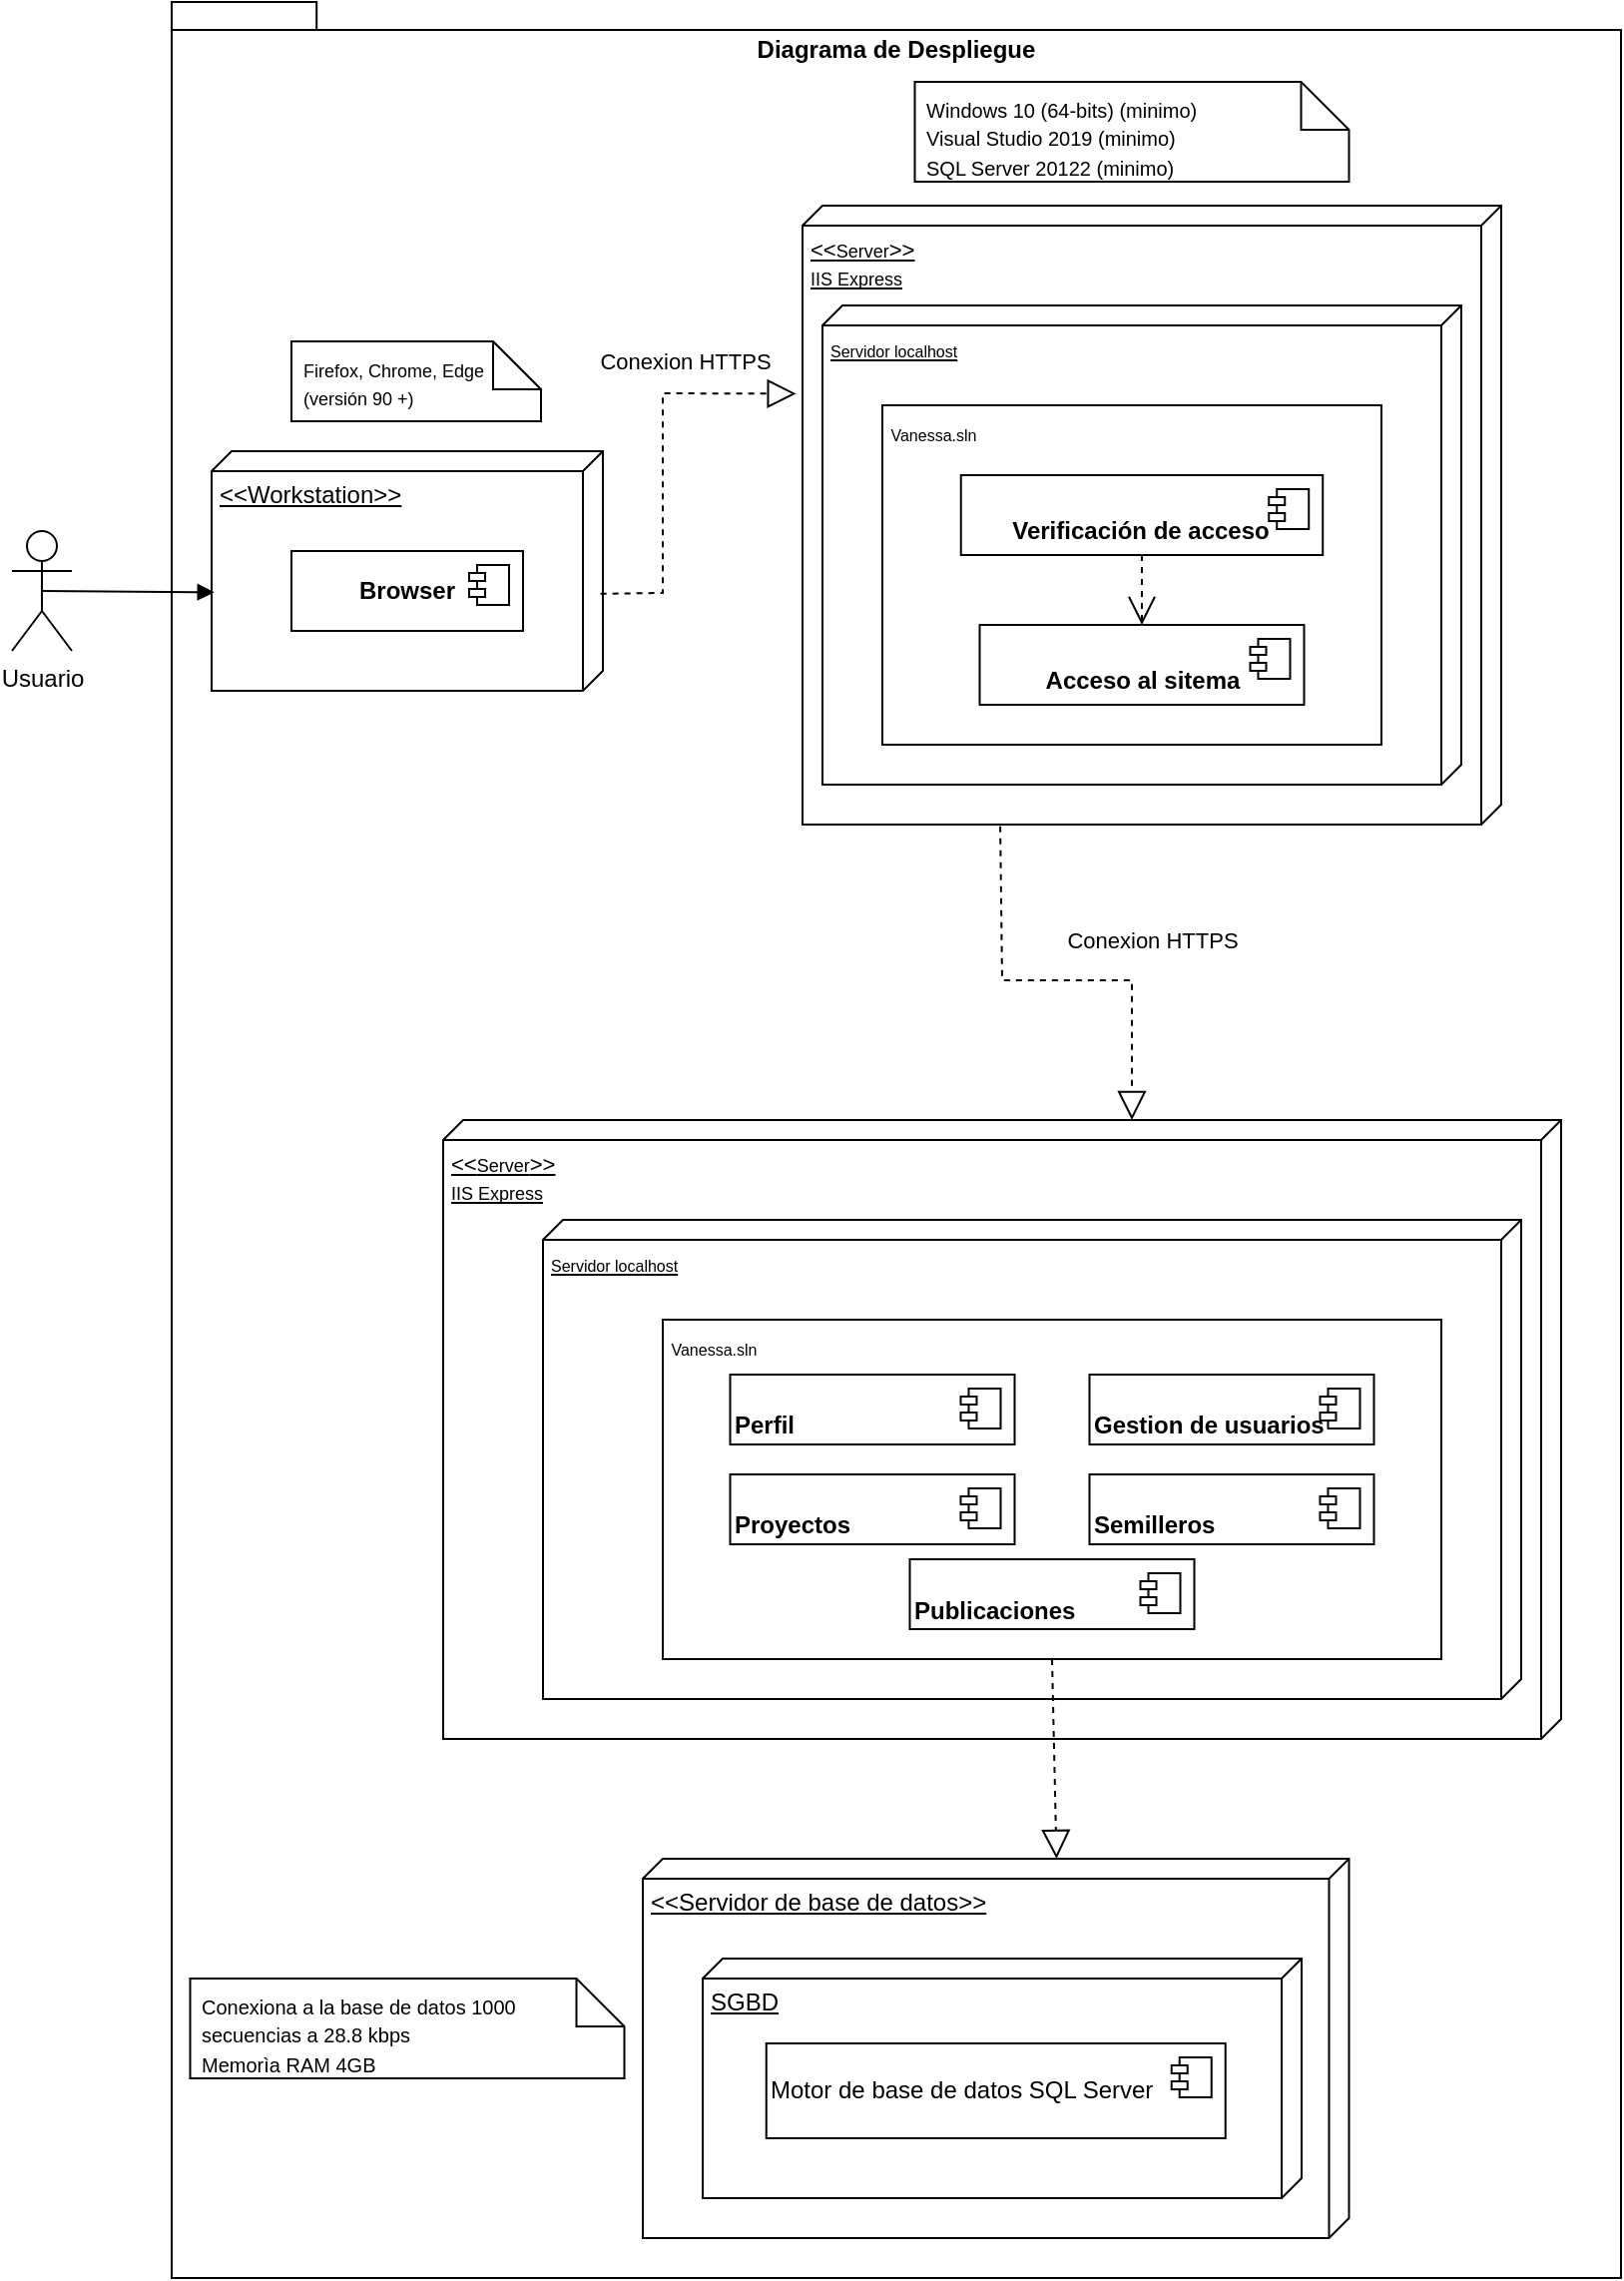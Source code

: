 <mxfile version="24.7.17">
  <diagram name="Página-1" id="_k0i-jU0oLAjrkkL1CsF">
    <mxGraphModel dx="1035" dy="2964" grid="1" gridSize="10" guides="1" tooltips="1" connect="1" arrows="1" fold="1" page="1" pageScale="1" pageWidth="827" pageHeight="1169" math="0" shadow="0">
      <root>
        <mxCell id="0" />
        <mxCell id="1" parent="0" />
        <mxCell id="mATze2t21B-bZjF-r76W-9" value="Diagrama de Despliegue" style="shape=folder;fontStyle=1;spacingTop=10;tabWidth=40;tabHeight=14;tabPosition=left;html=1;whiteSpace=wrap;verticalAlign=top;horizontal=1;" vertex="1" parent="1">
          <mxGeometry x="94" y="-2320" width="726" height="1140" as="geometry" />
        </mxCell>
        <mxCell id="mATze2t21B-bZjF-r76W-10" value="&amp;lt;&amp;lt;Workstation&amp;gt;&amp;gt;" style="verticalAlign=top;align=left;spacingTop=8;spacingLeft=2;spacingRight=12;shape=cube;size=10;direction=south;fontStyle=4;html=1;whiteSpace=wrap;" vertex="1" parent="1">
          <mxGeometry x="114" y="-2095" width="196" height="120" as="geometry" />
        </mxCell>
        <mxCell id="mATze2t21B-bZjF-r76W-11" value="Usuario" style="shape=umlActor;verticalLabelPosition=bottom;verticalAlign=top;html=1;" vertex="1" parent="1">
          <mxGeometry x="14" y="-2055" width="30" height="60" as="geometry" />
        </mxCell>
        <mxCell id="mATze2t21B-bZjF-r76W-12" value="&lt;b&gt;Browser&lt;/b&gt;" style="html=1;dropTarget=0;whiteSpace=wrap;" vertex="1" parent="1">
          <mxGeometry x="154" y="-2045" width="116" height="40" as="geometry" />
        </mxCell>
        <mxCell id="mATze2t21B-bZjF-r76W-13" value="" style="shape=module;jettyWidth=8;jettyHeight=4;" vertex="1" parent="mATze2t21B-bZjF-r76W-12">
          <mxGeometry x="1" width="20" height="20" relative="1" as="geometry">
            <mxPoint x="-27" y="7" as="offset" />
          </mxGeometry>
        </mxCell>
        <mxCell id="mATze2t21B-bZjF-r76W-14" value="" style="shape=note2;size=24;childLayout=stackLayout;horizontalStack=0;resizeParent=1;resizeParentMax=0;resizeLast=0;collapsible=0;marginBottom=0;html=1;container=1;verticalAlign=bottom;" vertex="1" parent="1">
          <mxGeometry x="154" y="-2150" width="125" height="40" as="geometry" />
        </mxCell>
        <mxCell id="mATze2t21B-bZjF-r76W-15" value="&lt;div&gt;&lt;span style=&quot;font-size: 9px; background-color: initial;&quot;&gt;Firefox, Chrome, Edge (versión 90 +)&lt;/span&gt;&lt;br&gt;&lt;/div&gt;" style="text;html=1;strokeColor=none;fillColor=none;align=left;verticalAlign=top;spacingLeft=4;spacingRight=4;overflow=hidden;rotatable=0;points=[[0,0.5],[1,0.5]];portConstraint=eastwest;whiteSpace=wrap;" vertex="1" parent="mATze2t21B-bZjF-r76W-14">
          <mxGeometry width="125" height="40" as="geometry" />
        </mxCell>
        <mxCell id="mATze2t21B-bZjF-r76W-18" value="&lt;font style=&quot;font-size: 11px;&quot;&gt;&amp;lt;&amp;lt;&lt;/font&gt;&lt;font style=&quot;font-size: 9px;&quot;&gt;Server&lt;/font&gt;&lt;font style=&quot;font-size: 11px;&quot;&gt;&amp;gt;&amp;gt;&lt;/font&gt;&lt;div style=&quot;&quot;&gt;&lt;font style=&quot;font-size: 9px;&quot;&gt;IIS Express&lt;/font&gt;&lt;/div&gt;" style="verticalAlign=top;align=left;spacingTop=8;spacingLeft=2;spacingRight=12;shape=cube;size=10;direction=south;fontStyle=4;html=1;whiteSpace=wrap;" vertex="1" parent="1">
          <mxGeometry x="410" y="-2218" width="350" height="310" as="geometry" />
        </mxCell>
        <mxCell id="mATze2t21B-bZjF-r76W-19" value="" style="html=1;verticalAlign=bottom;endArrow=block;curved=0;rounded=0;exitX=0.5;exitY=0.5;exitDx=0;exitDy=0;exitPerimeter=0;entryX=0.589;entryY=0.993;entryDx=0;entryDy=0;entryPerimeter=0;" edge="1" parent="1" source="mATze2t21B-bZjF-r76W-11" target="mATze2t21B-bZjF-r76W-10">
          <mxGeometry width="80" relative="1" as="geometry">
            <mxPoint x="50" y="-2015.59" as="sourcePoint" />
            <mxPoint x="130" y="-2015.59" as="targetPoint" />
          </mxGeometry>
        </mxCell>
        <mxCell id="mATze2t21B-bZjF-r76W-20" value="&lt;font style=&quot;font-size: 8px;&quot;&gt;Servidor localhost&lt;/font&gt;" style="verticalAlign=top;align=left;spacingTop=8;spacingLeft=2;spacingRight=12;shape=cube;size=10;direction=south;fontStyle=4;html=1;whiteSpace=wrap;" vertex="1" parent="1">
          <mxGeometry x="420" y="-2168" width="320" height="240" as="geometry" />
        </mxCell>
        <mxCell id="mATze2t21B-bZjF-r76W-21" value="&lt;font style=&quot;font-size: 8px;&quot;&gt;&amp;nbsp;Vanessa.sln&lt;/font&gt;" style="html=1;whiteSpace=wrap;align=left;verticalAlign=top;" vertex="1" parent="1">
          <mxGeometry x="450" y="-2118" width="250" height="170" as="geometry" />
        </mxCell>
        <mxCell id="mATze2t21B-bZjF-r76W-22" value="&lt;br&gt;&lt;b&gt;Verificación de acceso&lt;/b&gt;" style="html=1;dropTarget=0;whiteSpace=wrap;" vertex="1" parent="1">
          <mxGeometry x="489.37" y="-2083" width="181.25" height="40" as="geometry" />
        </mxCell>
        <mxCell id="mATze2t21B-bZjF-r76W-23" value="" style="shape=module;jettyWidth=8;jettyHeight=4;" vertex="1" parent="mATze2t21B-bZjF-r76W-22">
          <mxGeometry x="1" width="20" height="20" relative="1" as="geometry">
            <mxPoint x="-27" y="7" as="offset" />
          </mxGeometry>
        </mxCell>
        <mxCell id="mATze2t21B-bZjF-r76W-26" value="&lt;br&gt;&lt;b&gt;Acceso al sitema&lt;/b&gt;" style="html=1;dropTarget=0;whiteSpace=wrap;" vertex="1" parent="1">
          <mxGeometry x="498.75" y="-2008" width="162.5" height="40" as="geometry" />
        </mxCell>
        <mxCell id="mATze2t21B-bZjF-r76W-27" value="" style="shape=module;jettyWidth=8;jettyHeight=4;" vertex="1" parent="mATze2t21B-bZjF-r76W-26">
          <mxGeometry x="1" width="20" height="20" relative="1" as="geometry">
            <mxPoint x="-27" y="7" as="offset" />
          </mxGeometry>
        </mxCell>
        <mxCell id="mATze2t21B-bZjF-r76W-28" value="" style="endArrow=block;dashed=1;endFill=0;endSize=12;html=1;rounded=0;exitX=0.595;exitY=0.006;exitDx=0;exitDy=0;exitPerimeter=0;entryX=0.304;entryY=1.009;entryDx=0;entryDy=0;entryPerimeter=0;" edge="1" parent="1" source="mATze2t21B-bZjF-r76W-10" target="mATze2t21B-bZjF-r76W-18">
          <mxGeometry width="160" relative="1" as="geometry">
            <mxPoint x="490" y="-2130" as="sourcePoint" />
            <mxPoint x="650" y="-2130" as="targetPoint" />
            <Array as="points">
              <mxPoint x="340" y="-2024" />
              <mxPoint x="340" y="-2124" />
            </Array>
          </mxGeometry>
        </mxCell>
        <mxCell id="mATze2t21B-bZjF-r76W-29" value="Conexion HTTPS" style="edgeLabel;html=1;align=center;verticalAlign=middle;resizable=0;points=[];rotation=0;" vertex="1" connectable="0" parent="mATze2t21B-bZjF-r76W-28">
          <mxGeometry x="0.471" y="1" relative="1" as="geometry">
            <mxPoint x="-4" y="-15" as="offset" />
          </mxGeometry>
        </mxCell>
        <mxCell id="mATze2t21B-bZjF-r76W-30" value="" style="endArrow=open;endSize=12;dashed=1;html=1;rounded=0;exitX=0.5;exitY=1;exitDx=0;exitDy=0;entryX=0.5;entryY=0;entryDx=0;entryDy=0;" edge="1" parent="1" source="mATze2t21B-bZjF-r76W-22" target="mATze2t21B-bZjF-r76W-26">
          <mxGeometry width="160" relative="1" as="geometry">
            <mxPoint x="520" y="-2100" as="sourcePoint" />
            <mxPoint x="680" y="-2100" as="targetPoint" />
          </mxGeometry>
        </mxCell>
        <mxCell id="mATze2t21B-bZjF-r76W-33" value="&lt;font style=&quot;font-size: 11px;&quot;&gt;&amp;lt;&amp;lt;&lt;/font&gt;&lt;font style=&quot;font-size: 9px;&quot;&gt;Server&lt;/font&gt;&lt;font style=&quot;font-size: 11px;&quot;&gt;&amp;gt;&amp;gt;&lt;/font&gt;&lt;div style=&quot;&quot;&gt;&lt;font style=&quot;font-size: 9px;&quot;&gt;IIS Express&lt;/font&gt;&lt;/div&gt;" style="verticalAlign=top;align=left;spacingTop=8;spacingLeft=2;spacingRight=12;shape=cube;size=10;direction=south;fontStyle=4;html=1;whiteSpace=wrap;" vertex="1" parent="1">
          <mxGeometry x="230" y="-1760" width="560" height="310" as="geometry" />
        </mxCell>
        <mxCell id="mATze2t21B-bZjF-r76W-34" value="&lt;font style=&quot;font-size: 8px;&quot;&gt;Servidor localhost&lt;/font&gt;" style="verticalAlign=top;align=left;spacingTop=8;spacingLeft=2;spacingRight=12;shape=cube;size=10;direction=south;fontStyle=4;html=1;whiteSpace=wrap;" vertex="1" parent="1">
          <mxGeometry x="280" y="-1710" width="490" height="240" as="geometry" />
        </mxCell>
        <mxCell id="mATze2t21B-bZjF-r76W-35" value="&lt;font style=&quot;font-size: 8px;&quot;&gt;&amp;nbsp;Vanessa.sln&lt;/font&gt;" style="html=1;whiteSpace=wrap;align=left;verticalAlign=top;" vertex="1" parent="1">
          <mxGeometry x="340" y="-1660" width="390" height="170" as="geometry" />
        </mxCell>
        <mxCell id="mATze2t21B-bZjF-r76W-37" value="" style="shape=note2;size=24;childLayout=stackLayout;horizontalStack=0;resizeParent=1;resizeParentMax=0;resizeLast=0;collapsible=0;marginBottom=0;html=1;container=1;verticalAlign=bottom;" vertex="1" parent="1">
          <mxGeometry x="466.25" y="-2280" width="217.5" height="50" as="geometry" />
        </mxCell>
        <mxCell id="mATze2t21B-bZjF-r76W-38" value="&lt;font size=&quot;1&quot;&gt;Windows 10 (64-bits) (minimo)&lt;/font&gt;&lt;div&gt;&lt;font size=&quot;1&quot;&gt;Visual Studio 2019 (minimo)&lt;/font&gt;&lt;/div&gt;&lt;div&gt;&lt;font size=&quot;1&quot;&gt;SQL Server 20122 (minimo)&lt;/font&gt;&lt;/div&gt;" style="text;html=1;strokeColor=none;fillColor=none;align=left;verticalAlign=top;spacingLeft=4;spacingRight=4;overflow=hidden;rotatable=0;points=[[0,0.5],[1,0.5]];portConstraint=eastwest;whiteSpace=wrap;" vertex="1" parent="mATze2t21B-bZjF-r76W-37">
          <mxGeometry width="217.5" height="50" as="geometry" />
        </mxCell>
        <mxCell id="mATze2t21B-bZjF-r76W-40" value="" style="endArrow=block;dashed=1;endFill=0;endSize=12;html=1;rounded=0;exitX=1.003;exitY=0.717;exitDx=0;exitDy=0;exitPerimeter=0;entryX=0;entryY=0;entryDx=0;entryDy=215;entryPerimeter=0;" edge="1" parent="1" source="mATze2t21B-bZjF-r76W-18" target="mATze2t21B-bZjF-r76W-33">
          <mxGeometry width="160" relative="1" as="geometry">
            <mxPoint x="290" y="-1720" as="sourcePoint" />
            <mxPoint x="450" y="-1720" as="targetPoint" />
            <Array as="points">
              <mxPoint x="510" y="-1830" />
              <mxPoint x="575" y="-1830" />
            </Array>
          </mxGeometry>
        </mxCell>
        <mxCell id="mATze2t21B-bZjF-r76W-41" value="Conexion HTTPS" style="edgeLabel;html=1;align=center;verticalAlign=middle;resizable=0;points=[];rotation=0;" vertex="1" connectable="0" parent="1">
          <mxGeometry x="585.005" y="-1849.997" as="geometry" />
        </mxCell>
        <mxCell id="mATze2t21B-bZjF-r76W-42" value="&lt;br&gt;&lt;b&gt;Perfil&lt;/b&gt;" style="html=1;dropTarget=0;whiteSpace=wrap;align=left;" vertex="1" parent="1">
          <mxGeometry x="373.75" y="-1632.5" width="142.5" height="35" as="geometry" />
        </mxCell>
        <mxCell id="mATze2t21B-bZjF-r76W-43" value="" style="shape=module;jettyWidth=8;jettyHeight=4;" vertex="1" parent="mATze2t21B-bZjF-r76W-42">
          <mxGeometry x="1" width="20" height="20" relative="1" as="geometry">
            <mxPoint x="-27" y="7" as="offset" />
          </mxGeometry>
        </mxCell>
        <mxCell id="mATze2t21B-bZjF-r76W-44" value="&lt;br&gt;&lt;b&gt;Semilleros&lt;/b&gt;" style="html=1;dropTarget=0;whiteSpace=wrap;align=left;" vertex="1" parent="1">
          <mxGeometry x="553.75" y="-1582.5" width="142.5" height="35" as="geometry" />
        </mxCell>
        <mxCell id="mATze2t21B-bZjF-r76W-45" value="" style="shape=module;jettyWidth=8;jettyHeight=4;" vertex="1" parent="mATze2t21B-bZjF-r76W-44">
          <mxGeometry x="1" width="20" height="20" relative="1" as="geometry">
            <mxPoint x="-27" y="7" as="offset" />
          </mxGeometry>
        </mxCell>
        <mxCell id="mATze2t21B-bZjF-r76W-46" value="&lt;br&gt;&lt;b&gt;Proyectos&lt;/b&gt;" style="html=1;dropTarget=0;whiteSpace=wrap;align=left;" vertex="1" parent="1">
          <mxGeometry x="373.75" y="-1582.5" width="142.5" height="35" as="geometry" />
        </mxCell>
        <mxCell id="mATze2t21B-bZjF-r76W-47" value="" style="shape=module;jettyWidth=8;jettyHeight=4;" vertex="1" parent="mATze2t21B-bZjF-r76W-46">
          <mxGeometry x="1" width="20" height="20" relative="1" as="geometry">
            <mxPoint x="-27" y="7" as="offset" />
          </mxGeometry>
        </mxCell>
        <mxCell id="mATze2t21B-bZjF-r76W-48" value="&lt;br&gt;&lt;b&gt;Publicaciones&lt;/b&gt;" style="html=1;dropTarget=0;whiteSpace=wrap;align=left;" vertex="1" parent="1">
          <mxGeometry x="463.75" y="-1540" width="142.5" height="35" as="geometry" />
        </mxCell>
        <mxCell id="mATze2t21B-bZjF-r76W-49" value="" style="shape=module;jettyWidth=8;jettyHeight=4;" vertex="1" parent="mATze2t21B-bZjF-r76W-48">
          <mxGeometry x="1" width="20" height="20" relative="1" as="geometry">
            <mxPoint x="-27" y="7" as="offset" />
          </mxGeometry>
        </mxCell>
        <mxCell id="mATze2t21B-bZjF-r76W-51" value="&lt;br&gt;&lt;b&gt;Gestion de usuarios&lt;/b&gt;" style="html=1;dropTarget=0;whiteSpace=wrap;align=left;" vertex="1" parent="1">
          <mxGeometry x="553.75" y="-1632.5" width="142.5" height="35" as="geometry" />
        </mxCell>
        <mxCell id="mATze2t21B-bZjF-r76W-52" value="" style="shape=module;jettyWidth=8;jettyHeight=4;" vertex="1" parent="mATze2t21B-bZjF-r76W-51">
          <mxGeometry x="1" width="20" height="20" relative="1" as="geometry">
            <mxPoint x="-27" y="7" as="offset" />
          </mxGeometry>
        </mxCell>
        <mxCell id="mATze2t21B-bZjF-r76W-53" value="&amp;lt;&amp;lt;Servidor de base de datos&amp;gt;&amp;gt;" style="verticalAlign=top;align=left;spacingTop=8;spacingLeft=2;spacingRight=12;shape=cube;size=10;direction=south;fontStyle=4;html=1;whiteSpace=wrap;" vertex="1" parent="1">
          <mxGeometry x="330" y="-1390" width="353.75" height="190" as="geometry" />
        </mxCell>
        <mxCell id="mATze2t21B-bZjF-r76W-54" value="" style="endArrow=block;dashed=1;endFill=0;endSize=12;html=1;rounded=0;exitX=0.5;exitY=1;exitDx=0;exitDy=0;entryX=0;entryY=0;entryDx=0;entryDy=146.5;entryPerimeter=0;" edge="1" parent="1" source="mATze2t21B-bZjF-r76W-35" target="mATze2t21B-bZjF-r76W-53">
          <mxGeometry width="160" relative="1" as="geometry">
            <mxPoint x="620" y="-1420" as="sourcePoint" />
            <mxPoint x="780" y="-1420" as="targetPoint" />
          </mxGeometry>
        </mxCell>
        <mxCell id="mATze2t21B-bZjF-r76W-55" value="SGBD" style="verticalAlign=top;align=left;spacingTop=8;spacingLeft=2;spacingRight=12;shape=cube;size=10;direction=south;fontStyle=4;html=1;whiteSpace=wrap;" vertex="1" parent="1">
          <mxGeometry x="360" y="-1340" width="300" height="120" as="geometry" />
        </mxCell>
        <mxCell id="mATze2t21B-bZjF-r76W-56" value="Motor de base de datos SQL Server" style="html=1;dropTarget=0;whiteSpace=wrap;align=left;" vertex="1" parent="1">
          <mxGeometry x="391.87" y="-1297.5" width="230" height="47.5" as="geometry" />
        </mxCell>
        <mxCell id="mATze2t21B-bZjF-r76W-57" value="" style="shape=module;jettyWidth=8;jettyHeight=4;" vertex="1" parent="mATze2t21B-bZjF-r76W-56">
          <mxGeometry x="1" width="20" height="20" relative="1" as="geometry">
            <mxPoint x="-27" y="7" as="offset" />
          </mxGeometry>
        </mxCell>
        <mxCell id="mATze2t21B-bZjF-r76W-60" value="" style="shape=note2;size=24;childLayout=stackLayout;horizontalStack=0;resizeParent=1;resizeParentMax=0;resizeLast=0;collapsible=0;marginBottom=0;html=1;container=1;verticalAlign=bottom;" vertex="1" parent="1">
          <mxGeometry x="103.25" y="-1330" width="217.5" height="50" as="geometry" />
        </mxCell>
        <mxCell id="mATze2t21B-bZjF-r76W-61" value="&lt;font size=&quot;1&quot;&gt;Conexiona a la base de datos 1000 secuencias a 28.8 kbps&lt;/font&gt;&lt;div&gt;&lt;font size=&quot;1&quot;&gt;Memorìa RAM 4GB&lt;/font&gt;&lt;/div&gt;" style="text;html=1;strokeColor=none;fillColor=none;align=left;verticalAlign=top;spacingLeft=4;spacingRight=4;overflow=hidden;rotatable=0;points=[[0,0.5],[1,0.5]];portConstraint=eastwest;whiteSpace=wrap;" vertex="1" parent="mATze2t21B-bZjF-r76W-60">
          <mxGeometry width="217.5" height="50" as="geometry" />
        </mxCell>
      </root>
    </mxGraphModel>
  </diagram>
</mxfile>
